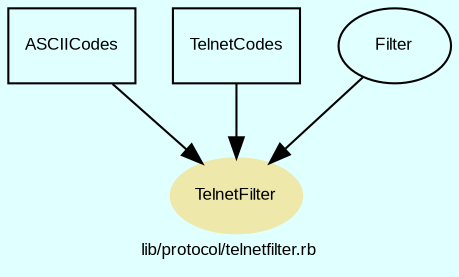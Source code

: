 digraph TopLevel {
    compound = true
    bgcolor = lightcyan1
    fontname = Arial
    fontsize = 8
    label = "lib/protocol/telnetfilter.rb"
    node [
        fontname = Arial,
        fontsize = 8,
        color = black
    ]

    TelnetFilter [
        fontcolor = black,
        URL = "classes/TelnetFilter.html",
        shape = ellipse,
        color = palegoldenrod,
        style = filled,
        label = "TelnetFilter"
    ]

    ASCIICodes [
        URL = "classes/ASCIICodes.html",
        shape = box,
        label = "ASCIICodes"
    ]

    ASCIICodes -> TelnetFilter [

    ]

    TelnetCodes [
        URL = "classes/TelnetCodes.html",
        shape = box,
        label = "TelnetCodes"
    ]

    TelnetCodes -> TelnetFilter [

    ]

    Filter [
        URL = "classes/Filter.html",
        label = "Filter"
    ]

    Filter -> TelnetFilter [

    ]

}

